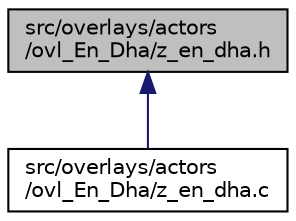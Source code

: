 digraph "src/overlays/actors/ovl_En_Dha/z_en_dha.h"
{
 // LATEX_PDF_SIZE
  edge [fontname="Helvetica",fontsize="10",labelfontname="Helvetica",labelfontsize="10"];
  node [fontname="Helvetica",fontsize="10",shape=record];
  Node1 [label="src/overlays/actors\l/ovl_En_Dha/z_en_dha.h",height=0.2,width=0.4,color="black", fillcolor="grey75", style="filled", fontcolor="black",tooltip=" "];
  Node1 -> Node2 [dir="back",color="midnightblue",fontsize="10",style="solid",fontname="Helvetica"];
  Node2 [label="src/overlays/actors\l/ovl_En_Dha/z_en_dha.c",height=0.2,width=0.4,color="black", fillcolor="white", style="filled",URL="$d6/d62/z__en__dha_8c.html",tooltip=" "];
}
